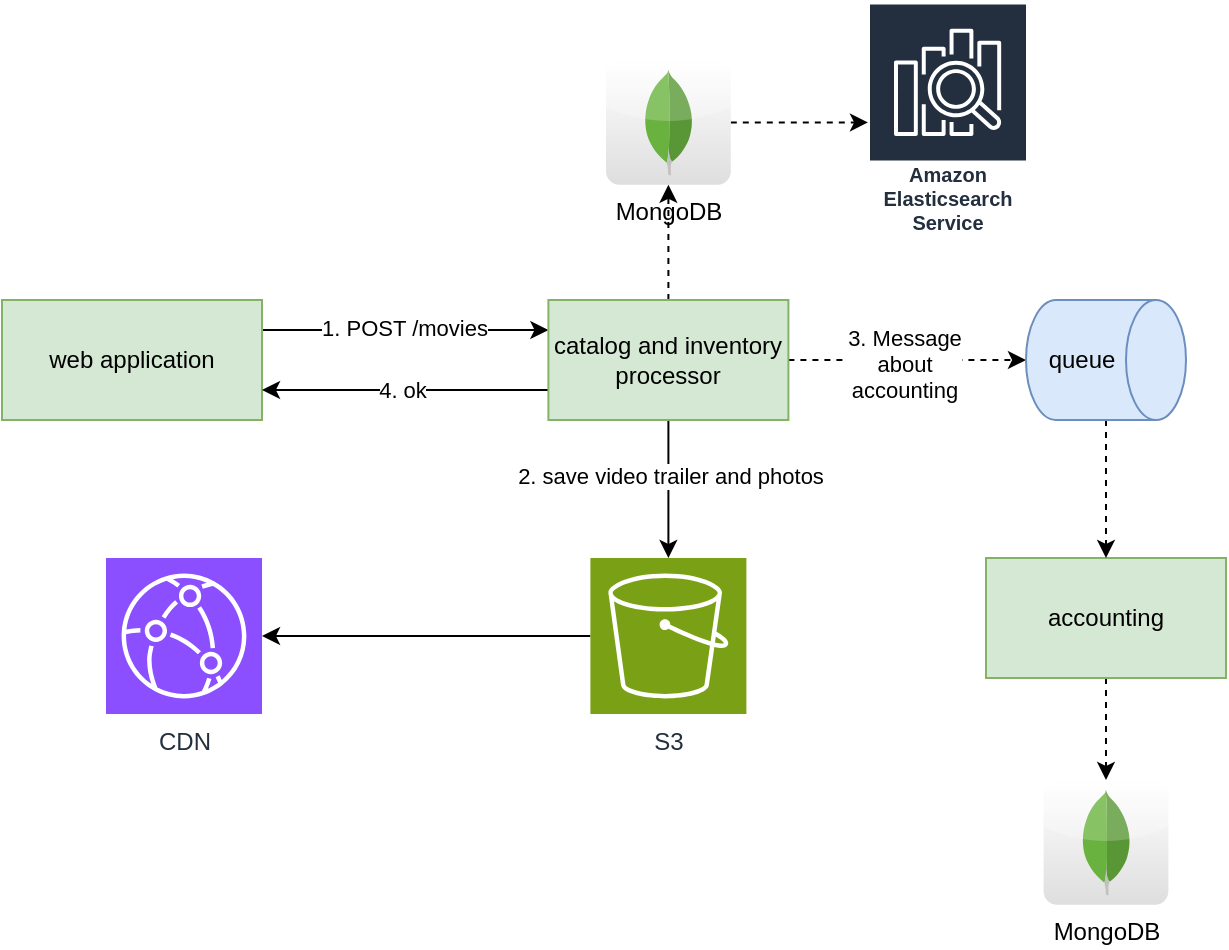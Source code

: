 <mxfile version="24.0.5" type="github">
  <diagram name="Page-1" id="J5l5RWatPEWsos0BZqSf">
    <mxGraphModel dx="1434" dy="696" grid="1" gridSize="10" guides="1" tooltips="1" connect="1" arrows="1" fold="1" page="1" pageScale="1" pageWidth="827" pageHeight="1169" math="0" shadow="0">
      <root>
        <mxCell id="0" />
        <mxCell id="1" parent="0" />
        <mxCell id="7TIC5C37rqPPPzWU6W-Q-7" style="edgeStyle=orthogonalEdgeStyle;rounded=0;orthogonalLoop=1;jettySize=auto;html=1;exitX=1;exitY=0.25;exitDx=0;exitDy=0;entryX=0;entryY=0.25;entryDx=0;entryDy=0;" parent="1" source="7TIC5C37rqPPPzWU6W-Q-1" target="7TIC5C37rqPPPzWU6W-Q-11" edge="1">
          <mxGeometry relative="1" as="geometry">
            <mxPoint x="410" y="195" as="targetPoint" />
          </mxGeometry>
        </mxCell>
        <mxCell id="7TIC5C37rqPPPzWU6W-Q-8" value="1. POST /movies" style="edgeLabel;html=1;align=center;verticalAlign=middle;resizable=0;points=[];" parent="7TIC5C37rqPPPzWU6W-Q-7" vertex="1" connectable="0">
          <mxGeometry x="-0.015" y="1" relative="1" as="geometry">
            <mxPoint as="offset" />
          </mxGeometry>
        </mxCell>
        <mxCell id="7TIC5C37rqPPPzWU6W-Q-1" value="web application" style="rounded=0;whiteSpace=wrap;html=1;fillColor=#d5e8d4;strokeColor=#82b366;" parent="1" vertex="1">
          <mxGeometry x="118" y="180" width="130" height="60" as="geometry" />
        </mxCell>
        <mxCell id="7TIC5C37rqPPPzWU6W-Q-14" style="edgeStyle=orthogonalEdgeStyle;rounded=0;orthogonalLoop=1;jettySize=auto;html=1;dashed=1;" parent="1" source="7TIC5C37rqPPPzWU6W-Q-9" target="7TIC5C37rqPPPzWU6W-Q-13" edge="1">
          <mxGeometry relative="1" as="geometry">
            <mxPoint x="511" y="91.2" as="targetPoint" />
          </mxGeometry>
        </mxCell>
        <mxCell id="7TIC5C37rqPPPzWU6W-Q-9" value="MongoDB" style="dashed=0;outlineConnect=0;html=1;align=center;labelPosition=center;verticalLabelPosition=bottom;verticalAlign=top;shape=mxgraph.webicons.mongodb;gradientColor=#DFDEDE" parent="1" vertex="1">
          <mxGeometry x="420" y="60" width="62.4" height="62.4" as="geometry" />
        </mxCell>
        <mxCell id="7TIC5C37rqPPPzWU6W-Q-12" style="edgeStyle=orthogonalEdgeStyle;rounded=0;orthogonalLoop=1;jettySize=auto;html=1;dashed=1;" parent="1" source="7TIC5C37rqPPPzWU6W-Q-11" target="7TIC5C37rqPPPzWU6W-Q-9" edge="1">
          <mxGeometry relative="1" as="geometry" />
        </mxCell>
        <mxCell id="7TIC5C37rqPPPzWU6W-Q-18" style="edgeStyle=orthogonalEdgeStyle;rounded=0;orthogonalLoop=1;jettySize=auto;html=1;entryX=0.5;entryY=0;entryDx=0;entryDy=0;entryPerimeter=0;" parent="1" source="7TIC5C37rqPPPzWU6W-Q-11" target="7TIC5C37rqPPPzWU6W-Q-21" edge="1">
          <mxGeometry relative="1" as="geometry">
            <mxPoint x="451.1" y="289" as="targetPoint" />
          </mxGeometry>
        </mxCell>
        <mxCell id="7TIC5C37rqPPPzWU6W-Q-20" value="2. save video trailer and photos" style="edgeLabel;html=1;align=center;verticalAlign=middle;resizable=0;points=[];" parent="7TIC5C37rqPPPzWU6W-Q-18" vertex="1" connectable="0">
          <mxGeometry x="-0.185" y="1" relative="1" as="geometry">
            <mxPoint as="offset" />
          </mxGeometry>
        </mxCell>
        <mxCell id="7TIC5C37rqPPPzWU6W-Q-24" style="edgeStyle=orthogonalEdgeStyle;rounded=0;orthogonalLoop=1;jettySize=auto;html=1;exitX=1;exitY=0.5;exitDx=0;exitDy=0;dashed=1;" parent="1" source="7TIC5C37rqPPPzWU6W-Q-11" target="7TIC5C37rqPPPzWU6W-Q-23" edge="1">
          <mxGeometry relative="1" as="geometry" />
        </mxCell>
        <mxCell id="7TIC5C37rqPPPzWU6W-Q-33" value="&lt;div&gt;3. Message&lt;/div&gt;&lt;div&gt;about&lt;/div&gt;&lt;div&gt;accounting&lt;br&gt;&lt;/div&gt;" style="edgeLabel;html=1;align=center;verticalAlign=middle;resizable=0;points=[];" parent="7TIC5C37rqPPPzWU6W-Q-24" vertex="1" connectable="0">
          <mxGeometry x="-0.027" y="-2" relative="1" as="geometry">
            <mxPoint as="offset" />
          </mxGeometry>
        </mxCell>
        <mxCell id="ZWnSRVeO4AauHnonY8np-1" style="edgeStyle=orthogonalEdgeStyle;rounded=0;orthogonalLoop=1;jettySize=auto;html=1;exitX=0;exitY=0.75;exitDx=0;exitDy=0;entryX=1;entryY=0.75;entryDx=0;entryDy=0;" parent="1" source="7TIC5C37rqPPPzWU6W-Q-11" target="7TIC5C37rqPPPzWU6W-Q-1" edge="1">
          <mxGeometry relative="1" as="geometry" />
        </mxCell>
        <mxCell id="ZWnSRVeO4AauHnonY8np-2" value="4. ok" style="edgeLabel;html=1;align=center;verticalAlign=middle;resizable=0;points=[];" parent="ZWnSRVeO4AauHnonY8np-1" vertex="1" connectable="0">
          <mxGeometry x="0.022" relative="1" as="geometry">
            <mxPoint as="offset" />
          </mxGeometry>
        </mxCell>
        <mxCell id="7TIC5C37rqPPPzWU6W-Q-11" value="catalog and inventory processor" style="rounded=0;whiteSpace=wrap;html=1;fillColor=#d5e8d4;strokeColor=#82b366;" parent="1" vertex="1">
          <mxGeometry x="391.2" y="180" width="120" height="60" as="geometry" />
        </mxCell>
        <mxCell id="7TIC5C37rqPPPzWU6W-Q-13" value="Amazon Elasticsearch Service" style="sketch=0;outlineConnect=0;fontColor=#232F3E;gradientColor=none;strokeColor=#ffffff;fillColor=#232F3E;dashed=0;verticalLabelPosition=middle;verticalAlign=bottom;align=center;html=1;whiteSpace=wrap;fontSize=10;fontStyle=1;spacing=3;shape=mxgraph.aws4.productIcon;prIcon=mxgraph.aws4.elasticsearch_service;" parent="1" vertex="1">
          <mxGeometry x="551" y="31.2" width="80" height="120" as="geometry" />
        </mxCell>
        <mxCell id="7TIC5C37rqPPPzWU6W-Q-15" value="CDN" style="sketch=0;points=[[0,0,0],[0.25,0,0],[0.5,0,0],[0.75,0,0],[1,0,0],[0,1,0],[0.25,1,0],[0.5,1,0],[0.75,1,0],[1,1,0],[0,0.25,0],[0,0.5,0],[0,0.75,0],[1,0.25,0],[1,0.5,0],[1,0.75,0]];outlineConnect=0;fontColor=#232F3E;fillColor=#8C4FFF;strokeColor=#ffffff;dashed=0;verticalLabelPosition=bottom;verticalAlign=top;align=center;html=1;fontSize=12;fontStyle=0;aspect=fixed;shape=mxgraph.aws4.resourceIcon;resIcon=mxgraph.aws4.cloudfront;" parent="1" vertex="1">
          <mxGeometry x="170" y="309" width="78" height="78" as="geometry" />
        </mxCell>
        <mxCell id="7TIC5C37rqPPPzWU6W-Q-19" style="edgeStyle=orthogonalEdgeStyle;rounded=0;orthogonalLoop=1;jettySize=auto;html=1;exitX=0;exitY=0.5;exitDx=0;exitDy=0;exitPerimeter=0;" parent="1" source="7TIC5C37rqPPPzWU6W-Q-21" target="7TIC5C37rqPPPzWU6W-Q-15" edge="1">
          <mxGeometry relative="1" as="geometry">
            <mxPoint x="420.2" y="338" as="sourcePoint" />
          </mxGeometry>
        </mxCell>
        <mxCell id="7TIC5C37rqPPPzWU6W-Q-21" value="S3" style="sketch=0;points=[[0,0,0],[0.25,0,0],[0.5,0,0],[0.75,0,0],[1,0,0],[0,1,0],[0.25,1,0],[0.5,1,0],[0.75,1,0],[1,1,0],[0,0.25,0],[0,0.5,0],[0,0.75,0],[1,0.25,0],[1,0.5,0],[1,0.75,0]];outlineConnect=0;fontColor=#232F3E;fillColor=#7AA116;strokeColor=#ffffff;dashed=0;verticalLabelPosition=bottom;verticalAlign=top;align=center;html=1;fontSize=12;fontStyle=0;aspect=fixed;shape=mxgraph.aws4.resourceIcon;resIcon=mxgraph.aws4.s3;" parent="1" vertex="1">
          <mxGeometry x="412.2" y="309" width="78" height="78" as="geometry" />
        </mxCell>
        <mxCell id="7TIC5C37rqPPPzWU6W-Q-30" style="edgeStyle=orthogonalEdgeStyle;rounded=0;orthogonalLoop=1;jettySize=auto;html=1;dashed=1;" parent="1" source="7TIC5C37rqPPPzWU6W-Q-22" target="7TIC5C37rqPPPzWU6W-Q-29" edge="1">
          <mxGeometry relative="1" as="geometry" />
        </mxCell>
        <mxCell id="7TIC5C37rqPPPzWU6W-Q-22" value="accounting" style="rounded=0;whiteSpace=wrap;html=1;fillColor=#d5e8d4;strokeColor=#82b366;" parent="1" vertex="1">
          <mxGeometry x="610" y="309" width="120" height="60" as="geometry" />
        </mxCell>
        <mxCell id="7TIC5C37rqPPPzWU6W-Q-25" style="edgeStyle=orthogonalEdgeStyle;rounded=0;orthogonalLoop=1;jettySize=auto;html=1;entryX=0.5;entryY=0;entryDx=0;entryDy=0;dashed=1;" parent="1" source="7TIC5C37rqPPPzWU6W-Q-23" target="7TIC5C37rqPPPzWU6W-Q-22" edge="1">
          <mxGeometry relative="1" as="geometry" />
        </mxCell>
        <mxCell id="7TIC5C37rqPPPzWU6W-Q-23" value="queue" style="shape=cylinder3;whiteSpace=wrap;html=1;boundedLbl=1;backgroundOutline=1;size=15;direction=south;fillColor=#dae8fc;strokeColor=#6c8ebf;" parent="1" vertex="1">
          <mxGeometry x="630" y="180" width="80" height="60" as="geometry" />
        </mxCell>
        <mxCell id="7TIC5C37rqPPPzWU6W-Q-29" value="MongoDB" style="dashed=0;outlineConnect=0;html=1;align=center;labelPosition=center;verticalLabelPosition=bottom;verticalAlign=top;shape=mxgraph.webicons.mongodb;gradientColor=#DFDEDE" parent="1" vertex="1">
          <mxGeometry x="638.8" y="420" width="62.4" height="62.4" as="geometry" />
        </mxCell>
      </root>
    </mxGraphModel>
  </diagram>
</mxfile>
